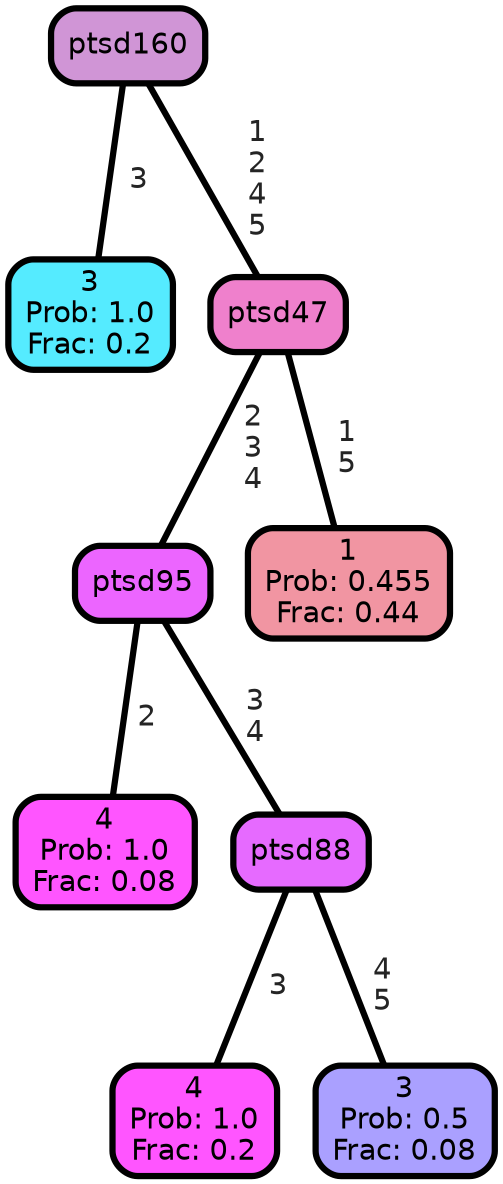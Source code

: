graph Tree {
node [shape=box, style="filled, rounded",color="black",penwidth="3",fontcolor="black",                 fontname=helvetica] ;
graph [ranksep="0 equally", splines=straight,                 bgcolor=transparent, dpi=200] ;
edge [fontname=helvetica, fontweight=bold,fontcolor=grey14,color=black] ;
0 [label="3
Prob: 1.0
Frac: 0.2", fillcolor="#55ebff"] ;
1 [label="ptsd160", fillcolor="#d095d6"] ;
2 [label="4
Prob: 1.0
Frac: 0.08", fillcolor="#ff55ff"] ;
3 [label="ptsd95", fillcolor="#ec65ff"] ;
4 [label="4
Prob: 1.0
Frac: 0.2", fillcolor="#ff55ff"] ;
5 [label="ptsd88", fillcolor="#e66aff"] ;
6 [label="3
Prob: 0.5
Frac: 0.08", fillcolor="#aaa0ff"] ;
7 [label="ptsd47", fillcolor="#ef80cc"] ;
8 [label="1
Prob: 0.455
Frac: 0.44", fillcolor="#f195a2"] ;
1 -- 0 [label=" 3",penwidth=3] ;
1 -- 7 [label=" 1\n 2\n 4\n 5",penwidth=3] ;
3 -- 2 [label=" 2",penwidth=3] ;
3 -- 5 [label=" 3\n 4",penwidth=3] ;
5 -- 4 [label=" 3",penwidth=3] ;
5 -- 6 [label=" 4\n 5",penwidth=3] ;
7 -- 3 [label=" 2\n 3\n 4",penwidth=3] ;
7 -- 8 [label=" 1\n 5",penwidth=3] ;
{rank = same;}}